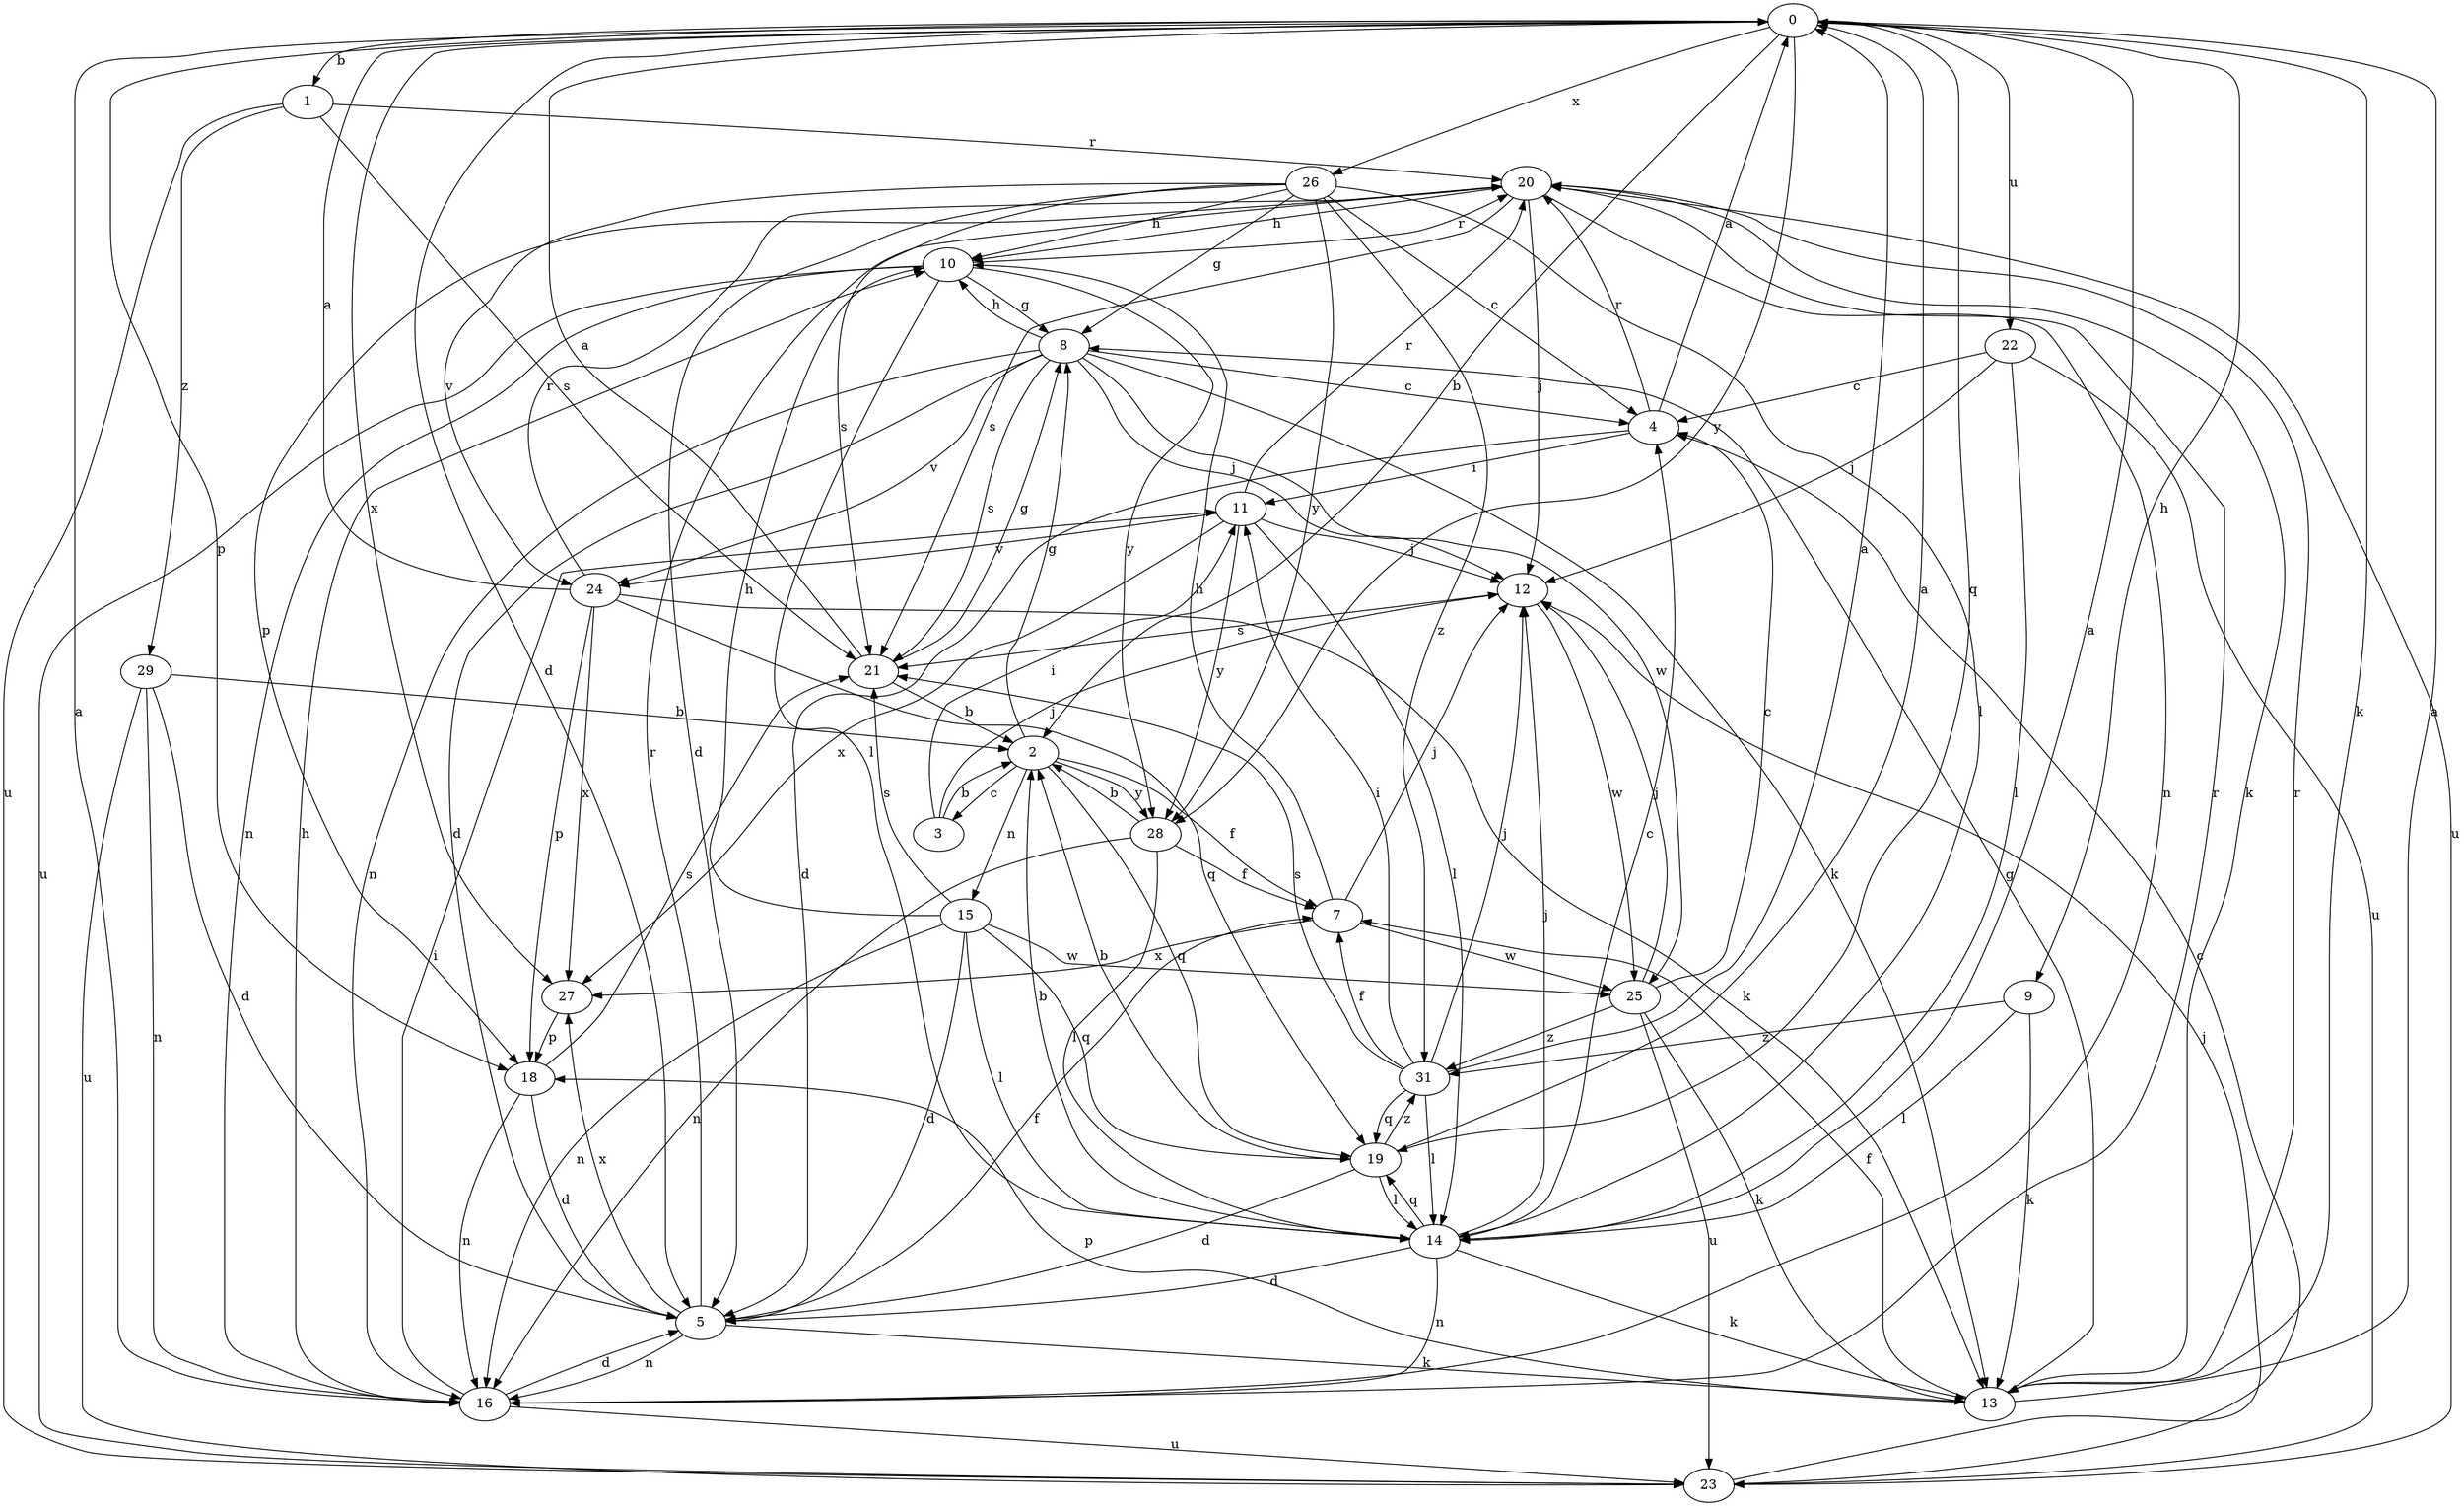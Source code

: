 strict digraph  {
0;
1;
2;
3;
4;
5;
7;
8;
9;
10;
11;
12;
13;
14;
15;
16;
18;
19;
20;
21;
22;
23;
24;
25;
26;
27;
28;
29;
31;
0 -> 1  [label=b];
0 -> 2  [label=b];
0 -> 5  [label=d];
0 -> 9  [label=h];
0 -> 13  [label=k];
0 -> 18  [label=p];
0 -> 19  [label=q];
0 -> 22  [label=u];
0 -> 26  [label=x];
0 -> 27  [label=x];
0 -> 28  [label=y];
1 -> 20  [label=r];
1 -> 21  [label=s];
1 -> 23  [label=u];
1 -> 29  [label=z];
2 -> 3  [label=c];
2 -> 7  [label=f];
2 -> 8  [label=g];
2 -> 15  [label=n];
2 -> 19  [label=q];
2 -> 28  [label=y];
3 -> 2  [label=b];
3 -> 11  [label=i];
3 -> 12  [label=j];
4 -> 0  [label=a];
4 -> 5  [label=d];
4 -> 11  [label=i];
4 -> 20  [label=r];
5 -> 7  [label=f];
5 -> 13  [label=k];
5 -> 16  [label=n];
5 -> 20  [label=r];
5 -> 27  [label=x];
7 -> 10  [label=h];
7 -> 12  [label=j];
7 -> 25  [label=w];
7 -> 27  [label=x];
8 -> 4  [label=c];
8 -> 5  [label=d];
8 -> 10  [label=h];
8 -> 12  [label=j];
8 -> 13  [label=k];
8 -> 16  [label=n];
8 -> 21  [label=s];
8 -> 24  [label=v];
8 -> 25  [label=w];
9 -> 13  [label=k];
9 -> 14  [label=l];
9 -> 31  [label=z];
10 -> 8  [label=g];
10 -> 14  [label=l];
10 -> 16  [label=n];
10 -> 20  [label=r];
10 -> 23  [label=u];
10 -> 28  [label=y];
11 -> 12  [label=j];
11 -> 14  [label=l];
11 -> 20  [label=r];
11 -> 24  [label=v];
11 -> 27  [label=x];
11 -> 28  [label=y];
12 -> 21  [label=s];
12 -> 25  [label=w];
13 -> 0  [label=a];
13 -> 7  [label=f];
13 -> 8  [label=g];
13 -> 18  [label=p];
13 -> 20  [label=r];
14 -> 0  [label=a];
14 -> 2  [label=b];
14 -> 4  [label=c];
14 -> 5  [label=d];
14 -> 12  [label=j];
14 -> 13  [label=k];
14 -> 16  [label=n];
14 -> 19  [label=q];
15 -> 5  [label=d];
15 -> 10  [label=h];
15 -> 14  [label=l];
15 -> 16  [label=n];
15 -> 19  [label=q];
15 -> 21  [label=s];
15 -> 25  [label=w];
16 -> 0  [label=a];
16 -> 5  [label=d];
16 -> 10  [label=h];
16 -> 11  [label=i];
16 -> 20  [label=r];
16 -> 23  [label=u];
18 -> 5  [label=d];
18 -> 16  [label=n];
18 -> 21  [label=s];
19 -> 0  [label=a];
19 -> 2  [label=b];
19 -> 5  [label=d];
19 -> 14  [label=l];
19 -> 31  [label=z];
20 -> 10  [label=h];
20 -> 12  [label=j];
20 -> 13  [label=k];
20 -> 16  [label=n];
20 -> 18  [label=p];
20 -> 21  [label=s];
20 -> 23  [label=u];
21 -> 0  [label=a];
21 -> 2  [label=b];
21 -> 8  [label=g];
22 -> 4  [label=c];
22 -> 12  [label=j];
22 -> 14  [label=l];
22 -> 23  [label=u];
23 -> 4  [label=c];
23 -> 12  [label=j];
24 -> 0  [label=a];
24 -> 13  [label=k];
24 -> 18  [label=p];
24 -> 19  [label=q];
24 -> 20  [label=r];
24 -> 27  [label=x];
25 -> 4  [label=c];
25 -> 12  [label=j];
25 -> 13  [label=k];
25 -> 23  [label=u];
25 -> 31  [label=z];
26 -> 4  [label=c];
26 -> 5  [label=d];
26 -> 8  [label=g];
26 -> 10  [label=h];
26 -> 14  [label=l];
26 -> 21  [label=s];
26 -> 24  [label=v];
26 -> 28  [label=y];
26 -> 31  [label=z];
27 -> 18  [label=p];
28 -> 2  [label=b];
28 -> 7  [label=f];
28 -> 14  [label=l];
28 -> 16  [label=n];
29 -> 2  [label=b];
29 -> 5  [label=d];
29 -> 16  [label=n];
29 -> 23  [label=u];
31 -> 0  [label=a];
31 -> 7  [label=f];
31 -> 11  [label=i];
31 -> 12  [label=j];
31 -> 14  [label=l];
31 -> 19  [label=q];
31 -> 21  [label=s];
}
